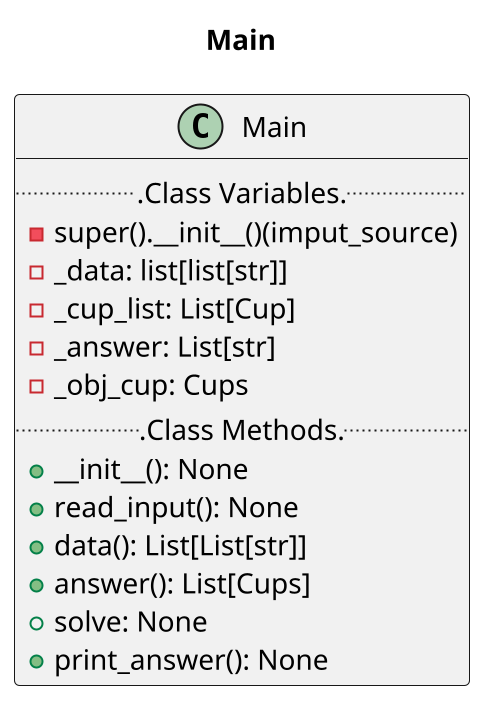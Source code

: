 @startuml main
scale 2
title "Main"
class Main {
    ...Class Variables...
    -super().__init__()(imput_source)
    -_data: list[list[str]]
    -_cup_list: List[Cup]
    -_answer: List[str]
    -_obj_cup: Cups
    ...Class Methods...
    +__init__(): None
    +read_input(): None
    +data(): List[List[str]]
    +answer(): List[Cups]
    +solve: None
    +print_answer(): None
}
@enduml